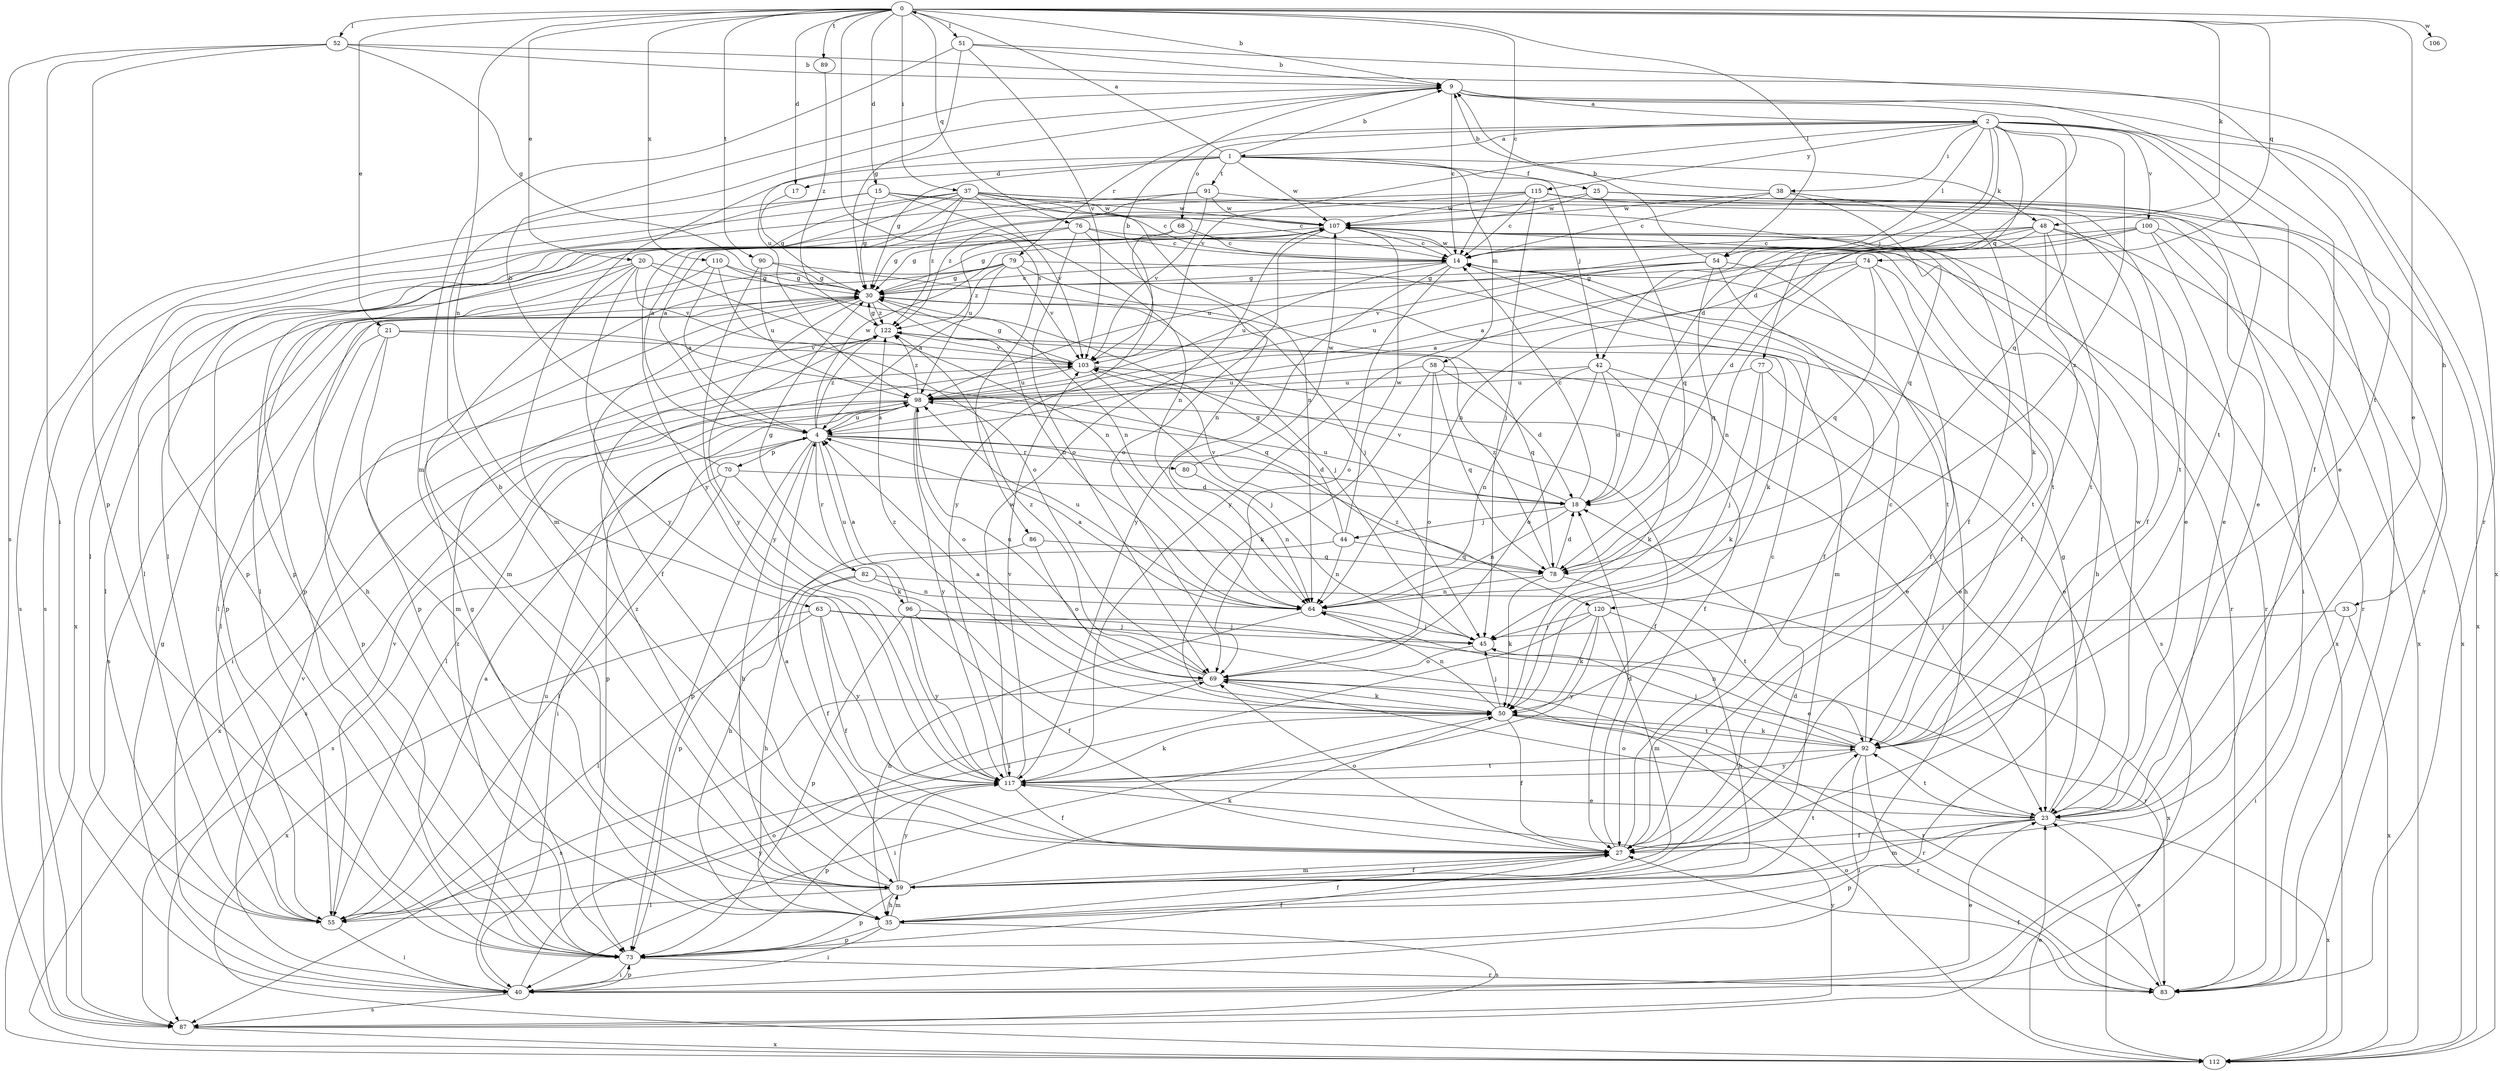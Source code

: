 strict digraph  {
0;
1;
2;
4;
9;
14;
15;
17;
18;
20;
21;
23;
25;
27;
30;
33;
35;
37;
38;
40;
42;
44;
45;
48;
50;
51;
52;
54;
55;
58;
59;
63;
64;
68;
69;
70;
73;
74;
76;
77;
78;
79;
80;
82;
83;
86;
87;
89;
90;
91;
92;
96;
98;
100;
103;
106;
107;
110;
112;
115;
117;
120;
122;
0 -> 9  [label=b];
0 -> 14  [label=c];
0 -> 15  [label=d];
0 -> 17  [label=d];
0 -> 20  [label=e];
0 -> 21  [label=e];
0 -> 23  [label=e];
0 -> 37  [label=i];
0 -> 48  [label=k];
0 -> 51  [label=l];
0 -> 52  [label=l];
0 -> 54  [label=l];
0 -> 63  [label=n];
0 -> 74  [label=q];
0 -> 76  [label=q];
0 -> 86  [label=s];
0 -> 89  [label=t];
0 -> 90  [label=t];
0 -> 106  [label=w];
0 -> 110  [label=x];
1 -> 0  [label=a];
1 -> 9  [label=b];
1 -> 17  [label=d];
1 -> 25  [label=f];
1 -> 30  [label=g];
1 -> 42  [label=j];
1 -> 48  [label=k];
1 -> 58  [label=m];
1 -> 59  [label=m];
1 -> 91  [label=t];
1 -> 107  [label=w];
2 -> 1  [label=a];
2 -> 18  [label=d];
2 -> 23  [label=e];
2 -> 33  [label=h];
2 -> 38  [label=i];
2 -> 42  [label=j];
2 -> 54  [label=l];
2 -> 68  [label=o];
2 -> 77  [label=q];
2 -> 78  [label=q];
2 -> 79  [label=r];
2 -> 92  [label=t];
2 -> 100  [label=v];
2 -> 103  [label=v];
2 -> 115  [label=y];
2 -> 120  [label=z];
4 -> 18  [label=d];
4 -> 35  [label=h];
4 -> 40  [label=i];
4 -> 70  [label=p];
4 -> 73  [label=p];
4 -> 80  [label=r];
4 -> 82  [label=r];
4 -> 96  [label=u];
4 -> 98  [label=u];
4 -> 107  [label=w];
4 -> 120  [label=z];
4 -> 122  [label=z];
9 -> 2  [label=a];
9 -> 14  [label=c];
9 -> 18  [label=d];
9 -> 27  [label=f];
9 -> 98  [label=u];
9 -> 112  [label=x];
14 -> 30  [label=g];
14 -> 35  [label=h];
14 -> 69  [label=o];
14 -> 87  [label=s];
14 -> 98  [label=u];
14 -> 107  [label=w];
14 -> 117  [label=y];
15 -> 14  [label=c];
15 -> 30  [label=g];
15 -> 55  [label=l];
15 -> 64  [label=n];
15 -> 87  [label=s];
15 -> 107  [label=w];
17 -> 30  [label=g];
18 -> 14  [label=c];
18 -> 44  [label=j];
18 -> 64  [label=n];
18 -> 98  [label=u];
18 -> 103  [label=v];
20 -> 30  [label=g];
20 -> 35  [label=h];
20 -> 59  [label=m];
20 -> 64  [label=n];
20 -> 73  [label=p];
20 -> 103  [label=v];
20 -> 117  [label=y];
21 -> 55  [label=l];
21 -> 59  [label=m];
21 -> 73  [label=p];
21 -> 78  [label=q];
21 -> 103  [label=v];
23 -> 27  [label=f];
23 -> 30  [label=g];
23 -> 59  [label=m];
23 -> 69  [label=o];
23 -> 73  [label=p];
23 -> 92  [label=t];
23 -> 107  [label=w];
23 -> 112  [label=x];
25 -> 73  [label=p];
25 -> 78  [label=q];
25 -> 83  [label=r];
25 -> 92  [label=t];
25 -> 107  [label=w];
27 -> 14  [label=c];
27 -> 18  [label=d];
27 -> 59  [label=m];
27 -> 69  [label=o];
30 -> 14  [label=c];
30 -> 27  [label=f];
30 -> 45  [label=j];
30 -> 55  [label=l];
30 -> 64  [label=n];
30 -> 87  [label=s];
30 -> 117  [label=y];
30 -> 122  [label=z];
33 -> 40  [label=i];
33 -> 45  [label=j];
33 -> 112  [label=x];
35 -> 27  [label=f];
35 -> 30  [label=g];
35 -> 40  [label=i];
35 -> 59  [label=m];
35 -> 73  [label=p];
35 -> 87  [label=s];
37 -> 4  [label=a];
37 -> 14  [label=c];
37 -> 23  [label=e];
37 -> 64  [label=n];
37 -> 73  [label=p];
37 -> 83  [label=r];
37 -> 87  [label=s];
37 -> 103  [label=v];
37 -> 107  [label=w];
37 -> 117  [label=y];
37 -> 122  [label=z];
38 -> 9  [label=b];
38 -> 14  [label=c];
38 -> 50  [label=k];
38 -> 78  [label=q];
38 -> 107  [label=w];
40 -> 23  [label=e];
40 -> 30  [label=g];
40 -> 69  [label=o];
40 -> 73  [label=p];
40 -> 87  [label=s];
40 -> 98  [label=u];
40 -> 103  [label=v];
42 -> 18  [label=d];
42 -> 23  [label=e];
42 -> 50  [label=k];
42 -> 64  [label=n];
42 -> 69  [label=o];
42 -> 98  [label=u];
44 -> 30  [label=g];
44 -> 64  [label=n];
44 -> 73  [label=p];
44 -> 78  [label=q];
44 -> 103  [label=v];
44 -> 107  [label=w];
45 -> 69  [label=o];
48 -> 14  [label=c];
48 -> 18  [label=d];
48 -> 23  [label=e];
48 -> 27  [label=f];
48 -> 92  [label=t];
48 -> 98  [label=u];
48 -> 112  [label=x];
48 -> 117  [label=y];
50 -> 4  [label=a];
50 -> 27  [label=f];
50 -> 40  [label=i];
50 -> 45  [label=j];
50 -> 64  [label=n];
50 -> 83  [label=r];
50 -> 92  [label=t];
50 -> 122  [label=z];
51 -> 9  [label=b];
51 -> 30  [label=g];
51 -> 59  [label=m];
51 -> 83  [label=r];
51 -> 103  [label=v];
52 -> 9  [label=b];
52 -> 30  [label=g];
52 -> 40  [label=i];
52 -> 73  [label=p];
52 -> 87  [label=s];
52 -> 92  [label=t];
54 -> 9  [label=b];
54 -> 27  [label=f];
54 -> 30  [label=g];
54 -> 78  [label=q];
54 -> 92  [label=t];
54 -> 98  [label=u];
54 -> 103  [label=v];
55 -> 4  [label=a];
55 -> 40  [label=i];
55 -> 103  [label=v];
55 -> 117  [label=y];
58 -> 18  [label=d];
58 -> 23  [label=e];
58 -> 50  [label=k];
58 -> 69  [label=o];
58 -> 78  [label=q];
58 -> 98  [label=u];
59 -> 4  [label=a];
59 -> 9  [label=b];
59 -> 18  [label=d];
59 -> 27  [label=f];
59 -> 35  [label=h];
59 -> 50  [label=k];
59 -> 55  [label=l];
59 -> 73  [label=p];
59 -> 92  [label=t];
59 -> 117  [label=y];
59 -> 122  [label=z];
63 -> 23  [label=e];
63 -> 27  [label=f];
63 -> 45  [label=j];
63 -> 55  [label=l];
63 -> 83  [label=r];
63 -> 112  [label=x];
63 -> 117  [label=y];
64 -> 4  [label=a];
64 -> 35  [label=h];
64 -> 45  [label=j];
64 -> 98  [label=u];
68 -> 14  [label=c];
68 -> 30  [label=g];
68 -> 83  [label=r];
68 -> 117  [label=y];
69 -> 50  [label=k];
69 -> 83  [label=r];
69 -> 87  [label=s];
69 -> 98  [label=u];
69 -> 122  [label=z];
70 -> 9  [label=b];
70 -> 18  [label=d];
70 -> 50  [label=k];
70 -> 55  [label=l];
70 -> 87  [label=s];
73 -> 27  [label=f];
73 -> 40  [label=i];
73 -> 83  [label=r];
73 -> 122  [label=z];
74 -> 4  [label=a];
74 -> 27  [label=f];
74 -> 30  [label=g];
74 -> 64  [label=n];
74 -> 78  [label=q];
74 -> 92  [label=t];
76 -> 14  [label=c];
76 -> 30  [label=g];
76 -> 64  [label=n];
76 -> 69  [label=o];
76 -> 92  [label=t];
76 -> 98  [label=u];
77 -> 23  [label=e];
77 -> 45  [label=j];
77 -> 50  [label=k];
77 -> 98  [label=u];
78 -> 18  [label=d];
78 -> 50  [label=k];
78 -> 64  [label=n];
78 -> 92  [label=t];
78 -> 122  [label=z];
79 -> 4  [label=a];
79 -> 30  [label=g];
79 -> 50  [label=k];
79 -> 55  [label=l];
79 -> 59  [label=m];
79 -> 73  [label=p];
79 -> 103  [label=v];
79 -> 122  [label=z];
80 -> 64  [label=n];
80 -> 107  [label=w];
82 -> 27  [label=f];
82 -> 30  [label=g];
82 -> 35  [label=h];
82 -> 64  [label=n];
82 -> 112  [label=x];
83 -> 23  [label=e];
83 -> 27  [label=f];
86 -> 35  [label=h];
86 -> 69  [label=o];
86 -> 78  [label=q];
87 -> 112  [label=x];
87 -> 117  [label=y];
89 -> 122  [label=z];
90 -> 30  [label=g];
90 -> 45  [label=j];
90 -> 98  [label=u];
90 -> 117  [label=y];
91 -> 4  [label=a];
91 -> 27  [label=f];
91 -> 103  [label=v];
91 -> 107  [label=w];
91 -> 112  [label=x];
92 -> 14  [label=c];
92 -> 40  [label=i];
92 -> 45  [label=j];
92 -> 50  [label=k];
92 -> 64  [label=n];
92 -> 83  [label=r];
92 -> 117  [label=y];
96 -> 4  [label=a];
96 -> 27  [label=f];
96 -> 45  [label=j];
96 -> 73  [label=p];
96 -> 117  [label=y];
98 -> 4  [label=a];
98 -> 27  [label=f];
98 -> 55  [label=l];
98 -> 69  [label=o];
98 -> 73  [label=p];
98 -> 87  [label=s];
98 -> 112  [label=x];
98 -> 117  [label=y];
98 -> 122  [label=z];
100 -> 4  [label=a];
100 -> 14  [label=c];
100 -> 23  [label=e];
100 -> 64  [label=n];
100 -> 83  [label=r];
100 -> 112  [label=x];
103 -> 9  [label=b];
103 -> 27  [label=f];
103 -> 30  [label=g];
103 -> 45  [label=j];
103 -> 98  [label=u];
107 -> 14  [label=c];
107 -> 30  [label=g];
107 -> 35  [label=h];
107 -> 55  [label=l];
107 -> 69  [label=o];
107 -> 73  [label=p];
107 -> 83  [label=r];
107 -> 112  [label=x];
110 -> 4  [label=a];
110 -> 30  [label=g];
110 -> 55  [label=l];
110 -> 64  [label=n];
110 -> 69  [label=o];
112 -> 23  [label=e];
112 -> 69  [label=o];
115 -> 14  [label=c];
115 -> 27  [label=f];
115 -> 40  [label=i];
115 -> 45  [label=j];
115 -> 55  [label=l];
115 -> 107  [label=w];
115 -> 112  [label=x];
115 -> 122  [label=z];
117 -> 23  [label=e];
117 -> 27  [label=f];
117 -> 50  [label=k];
117 -> 73  [label=p];
117 -> 92  [label=t];
117 -> 103  [label=v];
117 -> 107  [label=w];
120 -> 35  [label=h];
120 -> 45  [label=j];
120 -> 50  [label=k];
120 -> 55  [label=l];
120 -> 59  [label=m];
120 -> 117  [label=y];
122 -> 30  [label=g];
122 -> 40  [label=i];
122 -> 78  [label=q];
122 -> 103  [label=v];
}
